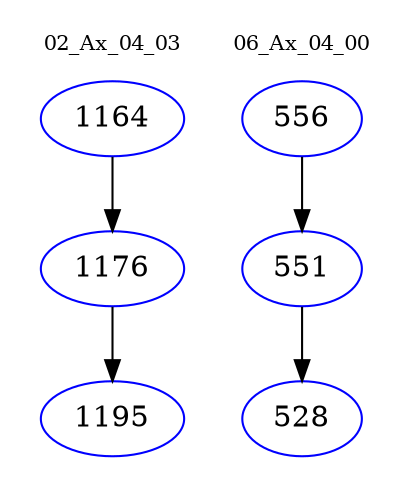 digraph{
subgraph cluster_0 {
color = white
label = "02_Ax_04_03";
fontsize=10;
T0_1164 [label="1164", color="blue"]
T0_1164 -> T0_1176 [color="black"]
T0_1176 [label="1176", color="blue"]
T0_1176 -> T0_1195 [color="black"]
T0_1195 [label="1195", color="blue"]
}
subgraph cluster_1 {
color = white
label = "06_Ax_04_00";
fontsize=10;
T1_556 [label="556", color="blue"]
T1_556 -> T1_551 [color="black"]
T1_551 [label="551", color="blue"]
T1_551 -> T1_528 [color="black"]
T1_528 [label="528", color="blue"]
}
}
